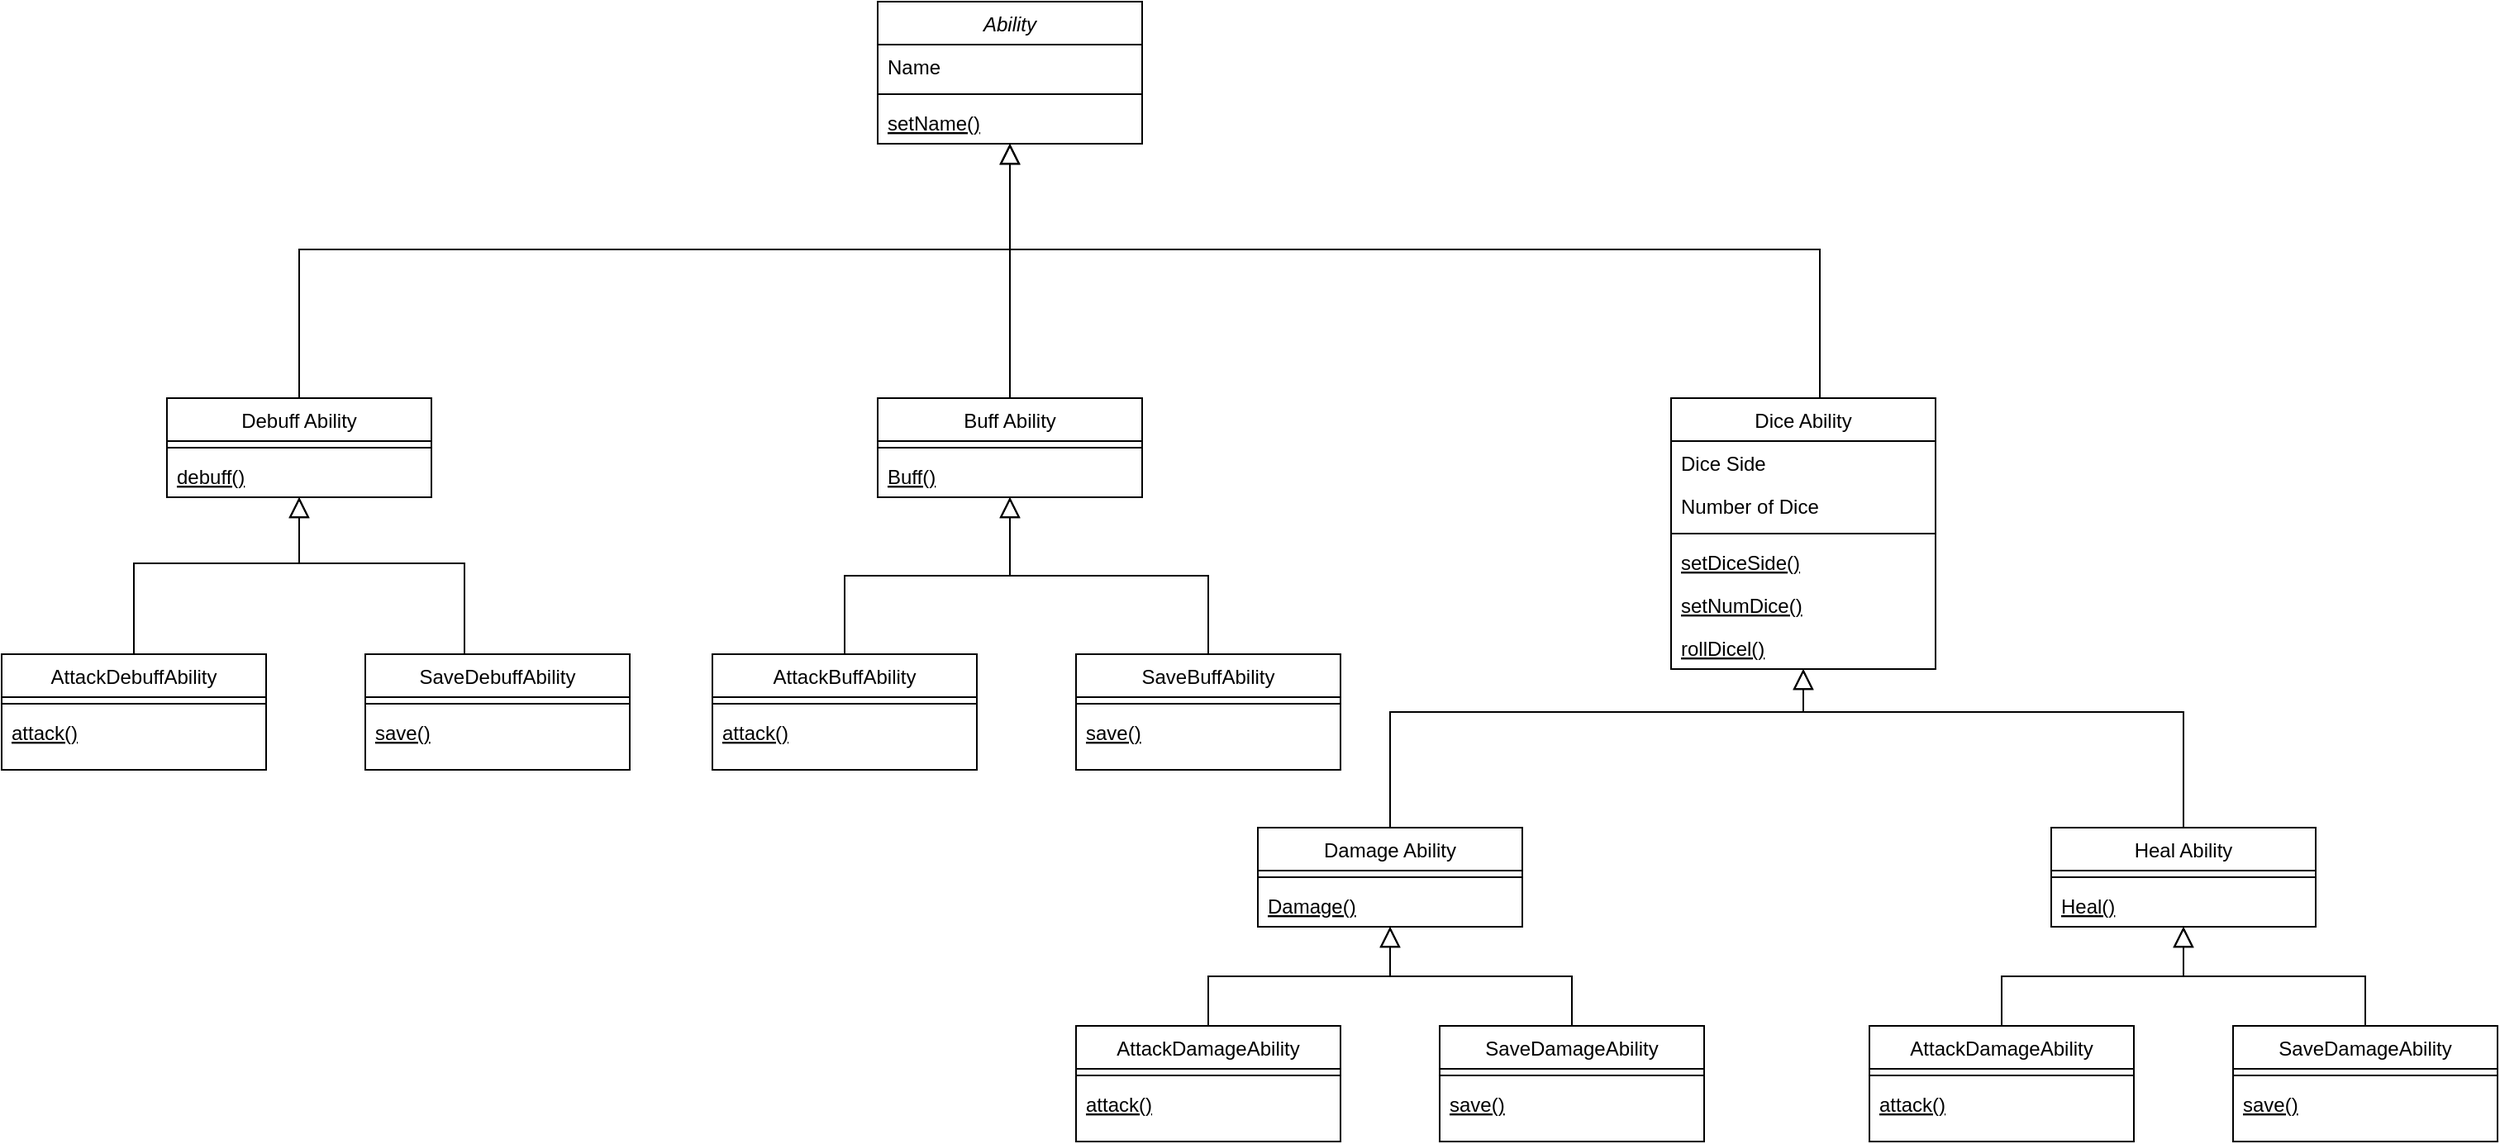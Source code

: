 <mxfile version="15.8.7" type="device" pages="3"><diagram id="C5RBs43oDa-KdzZeNtuy" name="Page-1"><mxGraphModel dx="1202" dy="952" grid="1" gridSize="10" guides="1" tooltips="1" connect="1" arrows="1" fold="1" page="1" pageScale="1" pageWidth="827" pageHeight="1169" math="0" shadow="0"><root><mxCell id="WIyWlLk6GJQsqaUBKTNV-0"/><mxCell id="WIyWlLk6GJQsqaUBKTNV-1" parent="WIyWlLk6GJQsqaUBKTNV-0"/><mxCell id="zkfFHV4jXpPFQw0GAbJ--0" value="Ability" style="swimlane;fontStyle=2;align=center;verticalAlign=top;childLayout=stackLayout;horizontal=1;startSize=26;horizontalStack=0;resizeParent=1;resizeLast=0;collapsible=1;marginBottom=0;rounded=0;shadow=0;strokeWidth=1;" parent="WIyWlLk6GJQsqaUBKTNV-1" vertex="1"><mxGeometry x="620" y="130" width="160" height="86" as="geometry"><mxRectangle x="220" y="120" width="160" height="26" as="alternateBounds"/></mxGeometry></mxCell><mxCell id="zkfFHV4jXpPFQw0GAbJ--1" value="Name" style="text;align=left;verticalAlign=top;spacingLeft=4;spacingRight=4;overflow=hidden;rotatable=0;points=[[0,0.5],[1,0.5]];portConstraint=eastwest;" parent="zkfFHV4jXpPFQw0GAbJ--0" vertex="1"><mxGeometry y="26" width="160" height="26" as="geometry"/></mxCell><mxCell id="zkfFHV4jXpPFQw0GAbJ--4" value="" style="line;html=1;strokeWidth=1;align=left;verticalAlign=middle;spacingTop=-1;spacingLeft=3;spacingRight=3;rotatable=0;labelPosition=right;points=[];portConstraint=eastwest;" parent="zkfFHV4jXpPFQw0GAbJ--0" vertex="1"><mxGeometry y="52" width="160" height="8" as="geometry"/></mxCell><mxCell id="vyNUQ-zwOdvWhaP1DD0I-62" value="setName()" style="text;align=left;verticalAlign=top;spacingLeft=4;spacingRight=4;overflow=hidden;rotatable=0;points=[[0,0.5],[1,0.5]];portConstraint=eastwest;fontStyle=4" vertex="1" parent="zkfFHV4jXpPFQw0GAbJ--0"><mxGeometry y="60" width="160" height="26" as="geometry"/></mxCell><mxCell id="zkfFHV4jXpPFQw0GAbJ--6" value="Buff Ability" style="swimlane;fontStyle=0;align=center;verticalAlign=top;childLayout=stackLayout;horizontal=1;startSize=26;horizontalStack=0;resizeParent=1;resizeLast=0;collapsible=1;marginBottom=0;rounded=0;shadow=0;strokeWidth=1;" parent="WIyWlLk6GJQsqaUBKTNV-1" vertex="1"><mxGeometry x="620" y="370" width="160" height="60" as="geometry"><mxRectangle x="130" y="380" width="160" height="26" as="alternateBounds"/></mxGeometry></mxCell><mxCell id="zkfFHV4jXpPFQw0GAbJ--9" value="" style="line;html=1;strokeWidth=1;align=left;verticalAlign=middle;spacingTop=-1;spacingLeft=3;spacingRight=3;rotatable=0;labelPosition=right;points=[];portConstraint=eastwest;" parent="zkfFHV4jXpPFQw0GAbJ--6" vertex="1"><mxGeometry y="26" width="160" height="8" as="geometry"/></mxCell><mxCell id="zkfFHV4jXpPFQw0GAbJ--10" value="Buff()" style="text;align=left;verticalAlign=top;spacingLeft=4;spacingRight=4;overflow=hidden;rotatable=0;points=[[0,0.5],[1,0.5]];portConstraint=eastwest;fontStyle=4" parent="zkfFHV4jXpPFQw0GAbJ--6" vertex="1"><mxGeometry y="34" width="160" height="26" as="geometry"/></mxCell><mxCell id="zkfFHV4jXpPFQw0GAbJ--12" value="" style="endArrow=block;endSize=10;endFill=0;shadow=0;strokeWidth=1;rounded=0;edgeStyle=elbowEdgeStyle;elbow=vertical;" parent="WIyWlLk6GJQsqaUBKTNV-1" source="zkfFHV4jXpPFQw0GAbJ--6" target="zkfFHV4jXpPFQw0GAbJ--0" edge="1"><mxGeometry width="160" relative="1" as="geometry"><mxPoint x="610" y="213" as="sourcePoint"/><mxPoint x="610" y="213" as="targetPoint"/></mxGeometry></mxCell><mxCell id="vyNUQ-zwOdvWhaP1DD0I-26" style="edgeStyle=orthogonalEdgeStyle;rounded=0;orthogonalLoop=1;jettySize=auto;html=1;endArrow=block;endFill=0;endSize=10;" edge="1" parent="WIyWlLk6GJQsqaUBKTNV-1" source="zkfFHV4jXpPFQw0GAbJ--13" target="vyNUQ-zwOdvWhaP1DD0I-21"><mxGeometry relative="1" as="geometry"><Array as="points"><mxPoint x="930" y="560"/><mxPoint x="1180" y="560"/></Array></mxGeometry></mxCell><mxCell id="zkfFHV4jXpPFQw0GAbJ--13" value="Damage Ability" style="swimlane;fontStyle=0;align=center;verticalAlign=top;childLayout=stackLayout;horizontal=1;startSize=26;horizontalStack=0;resizeParent=1;resizeLast=0;collapsible=1;marginBottom=0;rounded=0;shadow=0;strokeWidth=1;" parent="WIyWlLk6GJQsqaUBKTNV-1" vertex="1"><mxGeometry x="850" y="630" width="160" height="60" as="geometry"><mxRectangle x="340" y="380" width="170" height="26" as="alternateBounds"/></mxGeometry></mxCell><mxCell id="zkfFHV4jXpPFQw0GAbJ--15" value="" style="line;html=1;strokeWidth=1;align=left;verticalAlign=middle;spacingTop=-1;spacingLeft=3;spacingRight=3;rotatable=0;labelPosition=right;points=[];portConstraint=eastwest;" parent="zkfFHV4jXpPFQw0GAbJ--13" vertex="1"><mxGeometry y="26" width="160" height="8" as="geometry"/></mxCell><mxCell id="vyNUQ-zwOdvWhaP1DD0I-9" value="Damage()" style="text;align=left;verticalAlign=top;spacingLeft=4;spacingRight=4;overflow=hidden;rotatable=0;points=[[0,0.5],[1,0.5]];portConstraint=eastwest;fontStyle=4" vertex="1" parent="zkfFHV4jXpPFQw0GAbJ--13"><mxGeometry y="34" width="160" height="26" as="geometry"/></mxCell><mxCell id="vyNUQ-zwOdvWhaP1DD0I-4" style="edgeStyle=orthogonalEdgeStyle;rounded=0;orthogonalLoop=1;jettySize=auto;html=1;endArrow=block;endFill=0;endSize=10;" edge="1" parent="WIyWlLk6GJQsqaUBKTNV-1" source="vyNUQ-zwOdvWhaP1DD0I-1" target="zkfFHV4jXpPFQw0GAbJ--0"><mxGeometry relative="1" as="geometry"><mxPoint x="710" y="190" as="targetPoint"/><Array as="points"><mxPoint x="270" y="280"/><mxPoint x="700" y="280"/></Array></mxGeometry></mxCell><mxCell id="vyNUQ-zwOdvWhaP1DD0I-1" value="Debuff Ability" style="swimlane;fontStyle=0;align=center;verticalAlign=top;childLayout=stackLayout;horizontal=1;startSize=26;horizontalStack=0;resizeParent=1;resizeLast=0;collapsible=1;marginBottom=0;rounded=0;shadow=0;strokeWidth=1;" vertex="1" parent="WIyWlLk6GJQsqaUBKTNV-1"><mxGeometry x="190" y="370" width="160" height="60" as="geometry"><mxRectangle x="130" y="380" width="160" height="26" as="alternateBounds"/></mxGeometry></mxCell><mxCell id="vyNUQ-zwOdvWhaP1DD0I-2" value="" style="line;html=1;strokeWidth=1;align=left;verticalAlign=middle;spacingTop=-1;spacingLeft=3;spacingRight=3;rotatable=0;labelPosition=right;points=[];portConstraint=eastwest;" vertex="1" parent="vyNUQ-zwOdvWhaP1DD0I-1"><mxGeometry y="26" width="160" height="8" as="geometry"/></mxCell><mxCell id="vyNUQ-zwOdvWhaP1DD0I-3" value="debuff()" style="text;align=left;verticalAlign=top;spacingLeft=4;spacingRight=4;overflow=hidden;rotatable=0;points=[[0,0.5],[1,0.5]];portConstraint=eastwest;fontStyle=4" vertex="1" parent="vyNUQ-zwOdvWhaP1DD0I-1"><mxGeometry y="34" width="160" height="26" as="geometry"/></mxCell><mxCell id="vyNUQ-zwOdvWhaP1DD0I-25" style="edgeStyle=orthogonalEdgeStyle;rounded=0;orthogonalLoop=1;jettySize=auto;html=1;endArrow=block;endFill=0;endSize=10;" edge="1" parent="WIyWlLk6GJQsqaUBKTNV-1" source="vyNUQ-zwOdvWhaP1DD0I-5" target="vyNUQ-zwOdvWhaP1DD0I-21"><mxGeometry relative="1" as="geometry"><Array as="points"><mxPoint x="1410" y="560"/><mxPoint x="1180" y="560"/></Array></mxGeometry></mxCell><mxCell id="vyNUQ-zwOdvWhaP1DD0I-5" value="Heal Ability" style="swimlane;fontStyle=0;align=center;verticalAlign=top;childLayout=stackLayout;horizontal=1;startSize=26;horizontalStack=0;resizeParent=1;resizeLast=0;collapsible=1;marginBottom=0;rounded=0;shadow=0;strokeWidth=1;" vertex="1" parent="WIyWlLk6GJQsqaUBKTNV-1"><mxGeometry x="1330" y="630" width="160" height="60" as="geometry"><mxRectangle x="340" y="380" width="170" height="26" as="alternateBounds"/></mxGeometry></mxCell><mxCell id="vyNUQ-zwOdvWhaP1DD0I-7" value="" style="line;html=1;strokeWidth=1;align=left;verticalAlign=middle;spacingTop=-1;spacingLeft=3;spacingRight=3;rotatable=0;labelPosition=right;points=[];portConstraint=eastwest;" vertex="1" parent="vyNUQ-zwOdvWhaP1DD0I-5"><mxGeometry y="26" width="160" height="8" as="geometry"/></mxCell><mxCell id="vyNUQ-zwOdvWhaP1DD0I-10" value="Heal()" style="text;align=left;verticalAlign=top;spacingLeft=4;spacingRight=4;overflow=hidden;rotatable=0;points=[[0,0.5],[1,0.5]];portConstraint=eastwest;fontStyle=4" vertex="1" parent="vyNUQ-zwOdvWhaP1DD0I-5"><mxGeometry y="34" width="160" height="26" as="geometry"/></mxCell><mxCell id="vyNUQ-zwOdvWhaP1DD0I-20" style="edgeStyle=orthogonalEdgeStyle;rounded=0;orthogonalLoop=1;jettySize=auto;html=1;endArrow=block;endFill=0;endSize=10;" edge="1" parent="WIyWlLk6GJQsqaUBKTNV-1" source="vyNUQ-zwOdvWhaP1DD0I-13" target="vyNUQ-zwOdvWhaP1DD0I-1"><mxGeometry relative="1" as="geometry"><Array as="points"><mxPoint x="170" y="470"/><mxPoint x="270" y="470"/></Array></mxGeometry></mxCell><mxCell id="vyNUQ-zwOdvWhaP1DD0I-13" value="AttackDebuffAbility" style="swimlane;fontStyle=0;align=center;verticalAlign=top;childLayout=stackLayout;horizontal=1;startSize=26;horizontalStack=0;resizeParent=1;resizeLast=0;collapsible=1;marginBottom=0;rounded=0;shadow=0;strokeWidth=1;" vertex="1" parent="WIyWlLk6GJQsqaUBKTNV-1"><mxGeometry x="90" y="525" width="160" height="70" as="geometry"><mxRectangle x="130" y="380" width="160" height="26" as="alternateBounds"/></mxGeometry></mxCell><mxCell id="vyNUQ-zwOdvWhaP1DD0I-14" value="" style="line;html=1;strokeWidth=1;align=left;verticalAlign=middle;spacingTop=-1;spacingLeft=3;spacingRight=3;rotatable=0;labelPosition=right;points=[];portConstraint=eastwest;" vertex="1" parent="vyNUQ-zwOdvWhaP1DD0I-13"><mxGeometry y="26" width="160" height="8" as="geometry"/></mxCell><mxCell id="vyNUQ-zwOdvWhaP1DD0I-15" value="attack()" style="text;align=left;verticalAlign=top;spacingLeft=4;spacingRight=4;overflow=hidden;rotatable=0;points=[[0,0.5],[1,0.5]];portConstraint=eastwest;fontStyle=4" vertex="1" parent="vyNUQ-zwOdvWhaP1DD0I-13"><mxGeometry y="34" width="160" height="26" as="geometry"/></mxCell><mxCell id="vyNUQ-zwOdvWhaP1DD0I-19" style="edgeStyle=orthogonalEdgeStyle;rounded=0;orthogonalLoop=1;jettySize=auto;html=1;endArrow=block;endFill=0;endSize=10;" edge="1" parent="WIyWlLk6GJQsqaUBKTNV-1" target="vyNUQ-zwOdvWhaP1DD0I-1"><mxGeometry relative="1" as="geometry"><mxPoint x="370" y="525" as="sourcePoint"/><Array as="points"><mxPoint x="370" y="470"/><mxPoint x="270" y="470"/></Array></mxGeometry></mxCell><mxCell id="vyNUQ-zwOdvWhaP1DD0I-16" value="SaveDebuffAbility" style="swimlane;fontStyle=0;align=center;verticalAlign=top;childLayout=stackLayout;horizontal=1;startSize=26;horizontalStack=0;resizeParent=1;resizeLast=0;collapsible=1;marginBottom=0;rounded=0;shadow=0;strokeWidth=1;" vertex="1" parent="WIyWlLk6GJQsqaUBKTNV-1"><mxGeometry x="310" y="525" width="160" height="70" as="geometry"><mxRectangle x="130" y="380" width="160" height="26" as="alternateBounds"/></mxGeometry></mxCell><mxCell id="vyNUQ-zwOdvWhaP1DD0I-17" value="" style="line;html=1;strokeWidth=1;align=left;verticalAlign=middle;spacingTop=-1;spacingLeft=3;spacingRight=3;rotatable=0;labelPosition=right;points=[];portConstraint=eastwest;" vertex="1" parent="vyNUQ-zwOdvWhaP1DD0I-16"><mxGeometry y="26" width="160" height="8" as="geometry"/></mxCell><mxCell id="vyNUQ-zwOdvWhaP1DD0I-18" value="save()" style="text;align=left;verticalAlign=top;spacingLeft=4;spacingRight=4;overflow=hidden;rotatable=0;points=[[0,0.5],[1,0.5]];portConstraint=eastwest;fontStyle=4" vertex="1" parent="vyNUQ-zwOdvWhaP1DD0I-16"><mxGeometry y="34" width="160" height="26" as="geometry"/></mxCell><mxCell id="vyNUQ-zwOdvWhaP1DD0I-24" style="edgeStyle=orthogonalEdgeStyle;rounded=0;orthogonalLoop=1;jettySize=auto;html=1;endArrow=block;endFill=0;endSize=10;" edge="1" parent="WIyWlLk6GJQsqaUBKTNV-1" source="vyNUQ-zwOdvWhaP1DD0I-21" target="zkfFHV4jXpPFQw0GAbJ--0"><mxGeometry relative="1" as="geometry"><Array as="points"><mxPoint x="1190" y="280"/><mxPoint x="700" y="280"/></Array></mxGeometry></mxCell><mxCell id="vyNUQ-zwOdvWhaP1DD0I-21" value="Dice Ability" style="swimlane;fontStyle=0;align=center;verticalAlign=top;childLayout=stackLayout;horizontal=1;startSize=26;horizontalStack=0;resizeParent=1;resizeLast=0;collapsible=1;marginBottom=0;rounded=0;shadow=0;strokeWidth=1;" vertex="1" parent="WIyWlLk6GJQsqaUBKTNV-1"><mxGeometry x="1100" y="370" width="160" height="164" as="geometry"><mxRectangle x="340" y="380" width="170" height="26" as="alternateBounds"/></mxGeometry></mxCell><mxCell id="vyNUQ-zwOdvWhaP1DD0I-28" value="Dice Side" style="text;align=left;verticalAlign=top;spacingLeft=4;spacingRight=4;overflow=hidden;rotatable=0;points=[[0,0.5],[1,0.5]];portConstraint=eastwest;" vertex="1" parent="vyNUQ-zwOdvWhaP1DD0I-21"><mxGeometry y="26" width="160" height="26" as="geometry"/></mxCell><mxCell id="vyNUQ-zwOdvWhaP1DD0I-29" value="Number of Dice" style="text;align=left;verticalAlign=top;spacingLeft=4;spacingRight=4;overflow=hidden;rotatable=0;points=[[0,0.5],[1,0.5]];portConstraint=eastwest;" vertex="1" parent="vyNUQ-zwOdvWhaP1DD0I-21"><mxGeometry y="52" width="160" height="26" as="geometry"/></mxCell><mxCell id="vyNUQ-zwOdvWhaP1DD0I-22" value="" style="line;html=1;strokeWidth=1;align=left;verticalAlign=middle;spacingTop=-1;spacingLeft=3;spacingRight=3;rotatable=0;labelPosition=right;points=[];portConstraint=eastwest;" vertex="1" parent="vyNUQ-zwOdvWhaP1DD0I-21"><mxGeometry y="78" width="160" height="8" as="geometry"/></mxCell><mxCell id="vyNUQ-zwOdvWhaP1DD0I-60" value="setDiceSide()" style="text;align=left;verticalAlign=top;spacingLeft=4;spacingRight=4;overflow=hidden;rotatable=0;points=[[0,0.5],[1,0.5]];portConstraint=eastwest;fontStyle=4" vertex="1" parent="vyNUQ-zwOdvWhaP1DD0I-21"><mxGeometry y="86" width="160" height="26" as="geometry"/></mxCell><mxCell id="vyNUQ-zwOdvWhaP1DD0I-61" value="setNumDice()" style="text;align=left;verticalAlign=top;spacingLeft=4;spacingRight=4;overflow=hidden;rotatable=0;points=[[0,0.5],[1,0.5]];portConstraint=eastwest;fontStyle=4" vertex="1" parent="vyNUQ-zwOdvWhaP1DD0I-21"><mxGeometry y="112" width="160" height="26" as="geometry"/></mxCell><mxCell id="vyNUQ-zwOdvWhaP1DD0I-23" value="rollDicel()" style="text;align=left;verticalAlign=top;spacingLeft=4;spacingRight=4;overflow=hidden;rotatable=0;points=[[0,0.5],[1,0.5]];portConstraint=eastwest;fontStyle=4" vertex="1" parent="vyNUQ-zwOdvWhaP1DD0I-21"><mxGeometry y="138" width="160" height="26" as="geometry"/></mxCell><mxCell id="vyNUQ-zwOdvWhaP1DD0I-36" style="edgeStyle=orthogonalEdgeStyle;rounded=0;orthogonalLoop=1;jettySize=auto;html=1;endArrow=block;endFill=0;endSize=10;" edge="1" parent="WIyWlLk6GJQsqaUBKTNV-1" source="vyNUQ-zwOdvWhaP1DD0I-30" target="zkfFHV4jXpPFQw0GAbJ--6"><mxGeometry relative="1" as="geometry"/></mxCell><mxCell id="vyNUQ-zwOdvWhaP1DD0I-30" value="AttackBuffAbility" style="swimlane;fontStyle=0;align=center;verticalAlign=top;childLayout=stackLayout;horizontal=1;startSize=26;horizontalStack=0;resizeParent=1;resizeLast=0;collapsible=1;marginBottom=0;rounded=0;shadow=0;strokeWidth=1;" vertex="1" parent="WIyWlLk6GJQsqaUBKTNV-1"><mxGeometry x="520" y="525" width="160" height="70" as="geometry"><mxRectangle x="130" y="380" width="160" height="26" as="alternateBounds"/></mxGeometry></mxCell><mxCell id="vyNUQ-zwOdvWhaP1DD0I-31" value="" style="line;html=1;strokeWidth=1;align=left;verticalAlign=middle;spacingTop=-1;spacingLeft=3;spacingRight=3;rotatable=0;labelPosition=right;points=[];portConstraint=eastwest;" vertex="1" parent="vyNUQ-zwOdvWhaP1DD0I-30"><mxGeometry y="26" width="160" height="8" as="geometry"/></mxCell><mxCell id="vyNUQ-zwOdvWhaP1DD0I-32" value="attack()" style="text;align=left;verticalAlign=top;spacingLeft=4;spacingRight=4;overflow=hidden;rotatable=0;points=[[0,0.5],[1,0.5]];portConstraint=eastwest;fontStyle=4" vertex="1" parent="vyNUQ-zwOdvWhaP1DD0I-30"><mxGeometry y="34" width="160" height="26" as="geometry"/></mxCell><mxCell id="vyNUQ-zwOdvWhaP1DD0I-37" style="edgeStyle=orthogonalEdgeStyle;rounded=0;orthogonalLoop=1;jettySize=auto;html=1;endArrow=block;endFill=0;endSize=10;" edge="1" parent="WIyWlLk6GJQsqaUBKTNV-1" source="vyNUQ-zwOdvWhaP1DD0I-33" target="zkfFHV4jXpPFQw0GAbJ--6"><mxGeometry relative="1" as="geometry"/></mxCell><mxCell id="vyNUQ-zwOdvWhaP1DD0I-33" value="SaveBuffAbility" style="swimlane;fontStyle=0;align=center;verticalAlign=top;childLayout=stackLayout;horizontal=1;startSize=26;horizontalStack=0;resizeParent=1;resizeLast=0;collapsible=1;marginBottom=0;rounded=0;shadow=0;strokeWidth=1;" vertex="1" parent="WIyWlLk6GJQsqaUBKTNV-1"><mxGeometry x="740" y="525" width="160" height="70" as="geometry"><mxRectangle x="130" y="380" width="160" height="26" as="alternateBounds"/></mxGeometry></mxCell><mxCell id="vyNUQ-zwOdvWhaP1DD0I-34" value="" style="line;html=1;strokeWidth=1;align=left;verticalAlign=middle;spacingTop=-1;spacingLeft=3;spacingRight=3;rotatable=0;labelPosition=right;points=[];portConstraint=eastwest;" vertex="1" parent="vyNUQ-zwOdvWhaP1DD0I-33"><mxGeometry y="26" width="160" height="8" as="geometry"/></mxCell><mxCell id="vyNUQ-zwOdvWhaP1DD0I-35" value="save()" style="text;align=left;verticalAlign=top;spacingLeft=4;spacingRight=4;overflow=hidden;rotatable=0;points=[[0,0.5],[1,0.5]];portConstraint=eastwest;fontStyle=4" vertex="1" parent="vyNUQ-zwOdvWhaP1DD0I-33"><mxGeometry y="34" width="160" height="26" as="geometry"/></mxCell><mxCell id="vyNUQ-zwOdvWhaP1DD0I-44" style="edgeStyle=orthogonalEdgeStyle;rounded=0;orthogonalLoop=1;jettySize=auto;html=1;endArrow=block;endFill=0;endSize=10;" edge="1" parent="WIyWlLk6GJQsqaUBKTNV-1" source="vyNUQ-zwOdvWhaP1DD0I-38" target="zkfFHV4jXpPFQw0GAbJ--13"><mxGeometry relative="1" as="geometry"/></mxCell><mxCell id="vyNUQ-zwOdvWhaP1DD0I-38" value="AttackDamageAbility" style="swimlane;fontStyle=0;align=center;verticalAlign=top;childLayout=stackLayout;horizontal=1;startSize=26;horizontalStack=0;resizeParent=1;resizeLast=0;collapsible=1;marginBottom=0;rounded=0;shadow=0;strokeWidth=1;" vertex="1" parent="WIyWlLk6GJQsqaUBKTNV-1"><mxGeometry x="740" y="750" width="160" height="70" as="geometry"><mxRectangle x="130" y="380" width="160" height="26" as="alternateBounds"/></mxGeometry></mxCell><mxCell id="vyNUQ-zwOdvWhaP1DD0I-39" value="" style="line;html=1;strokeWidth=1;align=left;verticalAlign=middle;spacingTop=-1;spacingLeft=3;spacingRight=3;rotatable=0;labelPosition=right;points=[];portConstraint=eastwest;" vertex="1" parent="vyNUQ-zwOdvWhaP1DD0I-38"><mxGeometry y="26" width="160" height="8" as="geometry"/></mxCell><mxCell id="vyNUQ-zwOdvWhaP1DD0I-40" value="attack()" style="text;align=left;verticalAlign=top;spacingLeft=4;spacingRight=4;overflow=hidden;rotatable=0;points=[[0,0.5],[1,0.5]];portConstraint=eastwest;fontStyle=4" vertex="1" parent="vyNUQ-zwOdvWhaP1DD0I-38"><mxGeometry y="34" width="160" height="26" as="geometry"/></mxCell><mxCell id="vyNUQ-zwOdvWhaP1DD0I-45" style="edgeStyle=orthogonalEdgeStyle;rounded=0;orthogonalLoop=1;jettySize=auto;html=1;endArrow=block;endFill=0;endSize=10;" edge="1" parent="WIyWlLk6GJQsqaUBKTNV-1" source="vyNUQ-zwOdvWhaP1DD0I-41" target="zkfFHV4jXpPFQw0GAbJ--13"><mxGeometry relative="1" as="geometry"/></mxCell><mxCell id="vyNUQ-zwOdvWhaP1DD0I-41" value="SaveDamageAbility" style="swimlane;fontStyle=0;align=center;verticalAlign=top;childLayout=stackLayout;horizontal=1;startSize=26;horizontalStack=0;resizeParent=1;resizeLast=0;collapsible=1;marginBottom=0;rounded=0;shadow=0;strokeWidth=1;" vertex="1" parent="WIyWlLk6GJQsqaUBKTNV-1"><mxGeometry x="960" y="750" width="160" height="70" as="geometry"><mxRectangle x="130" y="380" width="160" height="26" as="alternateBounds"/></mxGeometry></mxCell><mxCell id="vyNUQ-zwOdvWhaP1DD0I-42" value="" style="line;html=1;strokeWidth=1;align=left;verticalAlign=middle;spacingTop=-1;spacingLeft=3;spacingRight=3;rotatable=0;labelPosition=right;points=[];portConstraint=eastwest;" vertex="1" parent="vyNUQ-zwOdvWhaP1DD0I-41"><mxGeometry y="26" width="160" height="8" as="geometry"/></mxCell><mxCell id="vyNUQ-zwOdvWhaP1DD0I-43" value="save()" style="text;align=left;verticalAlign=top;spacingLeft=4;spacingRight=4;overflow=hidden;rotatable=0;points=[[0,0.5],[1,0.5]];portConstraint=eastwest;fontStyle=4" vertex="1" parent="vyNUQ-zwOdvWhaP1DD0I-41"><mxGeometry y="34" width="160" height="26" as="geometry"/></mxCell><mxCell id="vyNUQ-zwOdvWhaP1DD0I-58" style="edgeStyle=orthogonalEdgeStyle;rounded=0;orthogonalLoop=1;jettySize=auto;html=1;endArrow=block;endFill=0;endSize=10;" edge="1" parent="WIyWlLk6GJQsqaUBKTNV-1" source="vyNUQ-zwOdvWhaP1DD0I-52" target="vyNUQ-zwOdvWhaP1DD0I-5"><mxGeometry relative="1" as="geometry"/></mxCell><mxCell id="vyNUQ-zwOdvWhaP1DD0I-52" value="AttackDamageAbility" style="swimlane;fontStyle=0;align=center;verticalAlign=top;childLayout=stackLayout;horizontal=1;startSize=26;horizontalStack=0;resizeParent=1;resizeLast=0;collapsible=1;marginBottom=0;rounded=0;shadow=0;strokeWidth=1;" vertex="1" parent="WIyWlLk6GJQsqaUBKTNV-1"><mxGeometry x="1220" y="750" width="160" height="70" as="geometry"><mxRectangle x="130" y="380" width="160" height="26" as="alternateBounds"/></mxGeometry></mxCell><mxCell id="vyNUQ-zwOdvWhaP1DD0I-53" value="" style="line;html=1;strokeWidth=1;align=left;verticalAlign=middle;spacingTop=-1;spacingLeft=3;spacingRight=3;rotatable=0;labelPosition=right;points=[];portConstraint=eastwest;" vertex="1" parent="vyNUQ-zwOdvWhaP1DD0I-52"><mxGeometry y="26" width="160" height="8" as="geometry"/></mxCell><mxCell id="vyNUQ-zwOdvWhaP1DD0I-54" value="attack()" style="text;align=left;verticalAlign=top;spacingLeft=4;spacingRight=4;overflow=hidden;rotatable=0;points=[[0,0.5],[1,0.5]];portConstraint=eastwest;fontStyle=4" vertex="1" parent="vyNUQ-zwOdvWhaP1DD0I-52"><mxGeometry y="34" width="160" height="26" as="geometry"/></mxCell><mxCell id="vyNUQ-zwOdvWhaP1DD0I-59" style="edgeStyle=orthogonalEdgeStyle;rounded=0;orthogonalLoop=1;jettySize=auto;html=1;endArrow=block;endFill=0;endSize=10;" edge="1" parent="WIyWlLk6GJQsqaUBKTNV-1" source="vyNUQ-zwOdvWhaP1DD0I-55" target="vyNUQ-zwOdvWhaP1DD0I-5"><mxGeometry relative="1" as="geometry"/></mxCell><mxCell id="vyNUQ-zwOdvWhaP1DD0I-55" value="SaveDamageAbility" style="swimlane;fontStyle=0;align=center;verticalAlign=top;childLayout=stackLayout;horizontal=1;startSize=26;horizontalStack=0;resizeParent=1;resizeLast=0;collapsible=1;marginBottom=0;rounded=0;shadow=0;strokeWidth=1;" vertex="1" parent="WIyWlLk6GJQsqaUBKTNV-1"><mxGeometry x="1440" y="750" width="160" height="70" as="geometry"><mxRectangle x="130" y="380" width="160" height="26" as="alternateBounds"/></mxGeometry></mxCell><mxCell id="vyNUQ-zwOdvWhaP1DD0I-56" value="" style="line;html=1;strokeWidth=1;align=left;verticalAlign=middle;spacingTop=-1;spacingLeft=3;spacingRight=3;rotatable=0;labelPosition=right;points=[];portConstraint=eastwest;" vertex="1" parent="vyNUQ-zwOdvWhaP1DD0I-55"><mxGeometry y="26" width="160" height="8" as="geometry"/></mxCell><mxCell id="vyNUQ-zwOdvWhaP1DD0I-57" value="save()" style="text;align=left;verticalAlign=top;spacingLeft=4;spacingRight=4;overflow=hidden;rotatable=0;points=[[0,0.5],[1,0.5]];portConstraint=eastwest;fontStyle=4" vertex="1" parent="vyNUQ-zwOdvWhaP1DD0I-55"><mxGeometry y="34" width="160" height="26" as="geometry"/></mxCell></root></mxGraphModel></diagram><diagram id="vE7ueSNxwyfP3TG3V5V2" name="Page-2"><mxGraphModel dx="2374" dy="1236" grid="1" gridSize="10" guides="1" tooltips="1" connect="1" arrows="1" fold="1" page="1" pageScale="1" pageWidth="850" pageHeight="1100" math="0" shadow="0"><root><mxCell id="lrIAHg_rC8YvGzzaFRco-0"/><mxCell id="lrIAHg_rC8YvGzzaFRco-1" parent="lrIAHg_rC8YvGzzaFRco-0"/><mxCell id="lrIAHg_rC8YvGzzaFRco-2" value="Ability" style="swimlane;fontStyle=2;align=center;verticalAlign=top;childLayout=stackLayout;horizontal=1;startSize=26;horizontalStack=0;resizeParent=1;resizeLast=0;collapsible=1;marginBottom=0;rounded=0;shadow=0;strokeWidth=1;" vertex="1" parent="lrIAHg_rC8YvGzzaFRco-1"><mxGeometry x="620" y="130" width="160" height="86" as="geometry"><mxRectangle x="220" y="120" width="160" height="26" as="alternateBounds"/></mxGeometry></mxCell><mxCell id="lrIAHg_rC8YvGzzaFRco-3" value="Name" style="text;align=left;verticalAlign=top;spacingLeft=4;spacingRight=4;overflow=hidden;rotatable=0;points=[[0,0.5],[1,0.5]];portConstraint=eastwest;" vertex="1" parent="lrIAHg_rC8YvGzzaFRco-2"><mxGeometry y="26" width="160" height="26" as="geometry"/></mxCell><mxCell id="lrIAHg_rC8YvGzzaFRco-4" value="" style="line;html=1;strokeWidth=1;align=left;verticalAlign=middle;spacingTop=-1;spacingLeft=3;spacingRight=3;rotatable=0;labelPosition=right;points=[];portConstraint=eastwest;" vertex="1" parent="lrIAHg_rC8YvGzzaFRco-2"><mxGeometry y="52" width="160" height="8" as="geometry"/></mxCell><mxCell id="lrIAHg_rC8YvGzzaFRco-5" value="setName()" style="text;align=left;verticalAlign=top;spacingLeft=4;spacingRight=4;overflow=hidden;rotatable=0;points=[[0,0.5],[1,0.5]];portConstraint=eastwest;fontStyle=4" vertex="1" parent="lrIAHg_rC8YvGzzaFRco-2"><mxGeometry y="60" width="160" height="26" as="geometry"/></mxCell><mxCell id="lrIAHg_rC8YvGzzaFRco-6" value="Buff Ability" style="swimlane;fontStyle=0;align=center;verticalAlign=top;childLayout=stackLayout;horizontal=1;startSize=26;horizontalStack=0;resizeParent=1;resizeLast=0;collapsible=1;marginBottom=0;rounded=0;shadow=0;strokeWidth=1;" vertex="1" parent="lrIAHg_rC8YvGzzaFRco-1"><mxGeometry x="410" y="360" width="160" height="60" as="geometry"><mxRectangle x="130" y="380" width="160" height="26" as="alternateBounds"/></mxGeometry></mxCell><mxCell id="lrIAHg_rC8YvGzzaFRco-7" value="" style="line;html=1;strokeWidth=1;align=left;verticalAlign=middle;spacingTop=-1;spacingLeft=3;spacingRight=3;rotatable=0;labelPosition=right;points=[];portConstraint=eastwest;" vertex="1" parent="lrIAHg_rC8YvGzzaFRco-6"><mxGeometry y="26" width="160" height="8" as="geometry"/></mxCell><mxCell id="lrIAHg_rC8YvGzzaFRco-8" value="Buff()" style="text;align=left;verticalAlign=top;spacingLeft=4;spacingRight=4;overflow=hidden;rotatable=0;points=[[0,0.5],[1,0.5]];portConstraint=eastwest;fontStyle=4" vertex="1" parent="lrIAHg_rC8YvGzzaFRco-6"><mxGeometry y="34" width="160" height="26" as="geometry"/></mxCell><mxCell id="lrIAHg_rC8YvGzzaFRco-9" value="" style="endArrow=block;endSize=10;endFill=0;shadow=0;strokeWidth=1;rounded=0;edgeStyle=elbowEdgeStyle;elbow=vertical;" edge="1" parent="lrIAHg_rC8YvGzzaFRco-1" source="lrIAHg_rC8YvGzzaFRco-6" target="lrIAHg_rC8YvGzzaFRco-2"><mxGeometry width="160" relative="1" as="geometry"><mxPoint x="610" y="213" as="sourcePoint"/><mxPoint x="610" y="213" as="targetPoint"/><Array as="points"><mxPoint x="580" y="280"/><mxPoint x="490" y="320"/><mxPoint x="540" y="280"/></Array></mxGeometry></mxCell><mxCell id="lrIAHg_rC8YvGzzaFRco-10" style="edgeStyle=orthogonalEdgeStyle;rounded=0;orthogonalLoop=1;jettySize=auto;html=1;endArrow=block;endFill=0;endSize=10;" edge="1" parent="lrIAHg_rC8YvGzzaFRco-1" source="lrIAHg_rC8YvGzzaFRco-11" target="lrIAHg_rC8YvGzzaFRco-31"><mxGeometry relative="1" as="geometry"><Array as="points"><mxPoint x="1040" y="560"/><mxPoint x="1180" y="560"/></Array></mxGeometry></mxCell><mxCell id="lrIAHg_rC8YvGzzaFRco-11" value="Damage Ability" style="swimlane;fontStyle=0;align=center;verticalAlign=top;childLayout=stackLayout;horizontal=1;startSize=26;horizontalStack=0;resizeParent=1;resizeLast=0;collapsible=1;marginBottom=0;rounded=0;shadow=0;strokeWidth=1;" vertex="1" parent="lrIAHg_rC8YvGzzaFRco-1"><mxGeometry x="970" y="600" width="160" height="60" as="geometry"><mxRectangle x="340" y="380" width="170" height="26" as="alternateBounds"/></mxGeometry></mxCell><mxCell id="lrIAHg_rC8YvGzzaFRco-12" value="" style="line;html=1;strokeWidth=1;align=left;verticalAlign=middle;spacingTop=-1;spacingLeft=3;spacingRight=3;rotatable=0;labelPosition=right;points=[];portConstraint=eastwest;" vertex="1" parent="lrIAHg_rC8YvGzzaFRco-11"><mxGeometry y="26" width="160" height="8" as="geometry"/></mxCell><mxCell id="lrIAHg_rC8YvGzzaFRco-13" value="Damage()" style="text;align=left;verticalAlign=top;spacingLeft=4;spacingRight=4;overflow=hidden;rotatable=0;points=[[0,0.5],[1,0.5]];portConstraint=eastwest;fontStyle=4" vertex="1" parent="lrIAHg_rC8YvGzzaFRco-11"><mxGeometry y="34" width="160" height="26" as="geometry"/></mxCell><mxCell id="lrIAHg_rC8YvGzzaFRco-14" style="edgeStyle=orthogonalEdgeStyle;rounded=0;orthogonalLoop=1;jettySize=auto;html=1;endArrow=block;endFill=0;endSize=10;" edge="1" parent="lrIAHg_rC8YvGzzaFRco-1" source="lrIAHg_rC8YvGzzaFRco-15" target="lrIAHg_rC8YvGzzaFRco-2"><mxGeometry relative="1" as="geometry"><mxPoint x="710" y="190" as="targetPoint"/><Array as="points"><mxPoint x="270" y="280"/><mxPoint x="700" y="280"/></Array></mxGeometry></mxCell><mxCell id="lrIAHg_rC8YvGzzaFRco-15" value="Debuff Ability" style="swimlane;fontStyle=0;align=center;verticalAlign=top;childLayout=stackLayout;horizontal=1;startSize=26;horizontalStack=0;resizeParent=1;resizeLast=0;collapsible=1;marginBottom=0;rounded=0;shadow=0;strokeWidth=1;" vertex="1" parent="lrIAHg_rC8YvGzzaFRco-1"><mxGeometry x="190" y="360" width="160" height="60" as="geometry"><mxRectangle x="130" y="380" width="160" height="26" as="alternateBounds"/></mxGeometry></mxCell><mxCell id="lrIAHg_rC8YvGzzaFRco-16" value="" style="line;html=1;strokeWidth=1;align=left;verticalAlign=middle;spacingTop=-1;spacingLeft=3;spacingRight=3;rotatable=0;labelPosition=right;points=[];portConstraint=eastwest;" vertex="1" parent="lrIAHg_rC8YvGzzaFRco-15"><mxGeometry y="26" width="160" height="8" as="geometry"/></mxCell><mxCell id="lrIAHg_rC8YvGzzaFRco-17" value="debuff()" style="text;align=left;verticalAlign=top;spacingLeft=4;spacingRight=4;overflow=hidden;rotatable=0;points=[[0,0.5],[1,0.5]];portConstraint=eastwest;fontStyle=4" vertex="1" parent="lrIAHg_rC8YvGzzaFRco-15"><mxGeometry y="34" width="160" height="26" as="geometry"/></mxCell><mxCell id="lrIAHg_rC8YvGzzaFRco-18" style="edgeStyle=orthogonalEdgeStyle;rounded=0;orthogonalLoop=1;jettySize=auto;html=1;endArrow=block;endFill=0;endSize=10;" edge="1" parent="lrIAHg_rC8YvGzzaFRco-1" source="lrIAHg_rC8YvGzzaFRco-19" target="lrIAHg_rC8YvGzzaFRco-31"><mxGeometry relative="1" as="geometry"><Array as="points"><mxPoint x="1320" y="560"/><mxPoint x="1180" y="560"/></Array></mxGeometry></mxCell><mxCell id="lrIAHg_rC8YvGzzaFRco-19" value="Heal Ability" style="swimlane;fontStyle=0;align=center;verticalAlign=top;childLayout=stackLayout;horizontal=1;startSize=26;horizontalStack=0;resizeParent=1;resizeLast=0;collapsible=1;marginBottom=0;rounded=0;shadow=0;strokeWidth=1;" vertex="1" parent="lrIAHg_rC8YvGzzaFRco-1"><mxGeometry x="1240" y="600" width="160" height="60" as="geometry"><mxRectangle x="340" y="380" width="170" height="26" as="alternateBounds"/></mxGeometry></mxCell><mxCell id="lrIAHg_rC8YvGzzaFRco-20" value="" style="line;html=1;strokeWidth=1;align=left;verticalAlign=middle;spacingTop=-1;spacingLeft=3;spacingRight=3;rotatable=0;labelPosition=right;points=[];portConstraint=eastwest;" vertex="1" parent="lrIAHg_rC8YvGzzaFRco-19"><mxGeometry y="26" width="160" height="8" as="geometry"/></mxCell><mxCell id="lrIAHg_rC8YvGzzaFRco-21" value="Heal()" style="text;align=left;verticalAlign=top;spacingLeft=4;spacingRight=4;overflow=hidden;rotatable=0;points=[[0,0.5],[1,0.5]];portConstraint=eastwest;fontStyle=4" vertex="1" parent="lrIAHg_rC8YvGzzaFRco-19"><mxGeometry y="34" width="160" height="26" as="geometry"/></mxCell><mxCell id="lrIAHg_rC8YvGzzaFRco-30" style="edgeStyle=orthogonalEdgeStyle;rounded=0;orthogonalLoop=1;jettySize=auto;html=1;endArrow=block;endFill=0;endSize=10;" edge="1" parent="lrIAHg_rC8YvGzzaFRco-1" source="lrIAHg_rC8YvGzzaFRco-31" target="lrIAHg_rC8YvGzzaFRco-2"><mxGeometry relative="1" as="geometry"><Array as="points"><mxPoint x="1190" y="280"/><mxPoint x="700" y="280"/></Array></mxGeometry></mxCell><mxCell id="lrIAHg_rC8YvGzzaFRco-31" value="Dice Ability" style="swimlane;fontStyle=0;align=center;verticalAlign=top;childLayout=stackLayout;horizontal=1;startSize=26;horizontalStack=0;resizeParent=1;resizeLast=0;collapsible=1;marginBottom=0;rounded=0;shadow=0;strokeWidth=1;" vertex="1" parent="lrIAHg_rC8YvGzzaFRco-1"><mxGeometry x="1100" y="318" width="160" height="164" as="geometry"><mxRectangle x="340" y="380" width="170" height="26" as="alternateBounds"/></mxGeometry></mxCell><mxCell id="lrIAHg_rC8YvGzzaFRco-32" value="Dice Side" style="text;align=left;verticalAlign=top;spacingLeft=4;spacingRight=4;overflow=hidden;rotatable=0;points=[[0,0.5],[1,0.5]];portConstraint=eastwest;" vertex="1" parent="lrIAHg_rC8YvGzzaFRco-31"><mxGeometry y="26" width="160" height="26" as="geometry"/></mxCell><mxCell id="lrIAHg_rC8YvGzzaFRco-33" value="Number of Dice" style="text;align=left;verticalAlign=top;spacingLeft=4;spacingRight=4;overflow=hidden;rotatable=0;points=[[0,0.5],[1,0.5]];portConstraint=eastwest;" vertex="1" parent="lrIAHg_rC8YvGzzaFRco-31"><mxGeometry y="52" width="160" height="26" as="geometry"/></mxCell><mxCell id="lrIAHg_rC8YvGzzaFRco-34" value="" style="line;html=1;strokeWidth=1;align=left;verticalAlign=middle;spacingTop=-1;spacingLeft=3;spacingRight=3;rotatable=0;labelPosition=right;points=[];portConstraint=eastwest;" vertex="1" parent="lrIAHg_rC8YvGzzaFRco-31"><mxGeometry y="78" width="160" height="8" as="geometry"/></mxCell><mxCell id="lrIAHg_rC8YvGzzaFRco-35" value="setDiceSide()" style="text;align=left;verticalAlign=top;spacingLeft=4;spacingRight=4;overflow=hidden;rotatable=0;points=[[0,0.5],[1,0.5]];portConstraint=eastwest;fontStyle=4" vertex="1" parent="lrIAHg_rC8YvGzzaFRco-31"><mxGeometry y="86" width="160" height="26" as="geometry"/></mxCell><mxCell id="lrIAHg_rC8YvGzzaFRco-36" value="setNumDice()" style="text;align=left;verticalAlign=top;spacingLeft=4;spacingRight=4;overflow=hidden;rotatable=0;points=[[0,0.5],[1,0.5]];portConstraint=eastwest;fontStyle=4" vertex="1" parent="lrIAHg_rC8YvGzzaFRco-31"><mxGeometry y="112" width="160" height="26" as="geometry"/></mxCell><mxCell id="lrIAHg_rC8YvGzzaFRco-37" value="rollDicel()" style="text;align=left;verticalAlign=top;spacingLeft=4;spacingRight=4;overflow=hidden;rotatable=0;points=[[0,0.5],[1,0.5]];portConstraint=eastwest;fontStyle=4" vertex="1" parent="lrIAHg_rC8YvGzzaFRco-31"><mxGeometry y="138" width="160" height="26" as="geometry"/></mxCell><mxCell id="lrIAHg_rC8YvGzzaFRco-68" style="edgeStyle=orthogonalEdgeStyle;rounded=0;orthogonalLoop=1;jettySize=auto;html=1;endArrow=block;endFill=0;endSize=10;" edge="1" parent="lrIAHg_rC8YvGzzaFRco-1" source="lrIAHg_rC8YvGzzaFRco-62" target="lrIAHg_rC8YvGzzaFRco-2"><mxGeometry relative="1" as="geometry"/></mxCell><mxCell id="lrIAHg_rC8YvGzzaFRco-62" value="Attack Ability" style="swimlane;fontStyle=0;align=center;verticalAlign=top;childLayout=stackLayout;horizontal=1;startSize=26;horizontalStack=0;resizeParent=1;resizeLast=0;collapsible=1;marginBottom=0;rounded=0;shadow=0;strokeWidth=1;" vertex="1" parent="lrIAHg_rC8YvGzzaFRco-1"><mxGeometry x="620" y="360" width="160" height="60" as="geometry"><mxRectangle x="130" y="380" width="160" height="26" as="alternateBounds"/></mxGeometry></mxCell><mxCell id="lrIAHg_rC8YvGzzaFRco-63" value="" style="line;html=1;strokeWidth=1;align=left;verticalAlign=middle;spacingTop=-1;spacingLeft=3;spacingRight=3;rotatable=0;labelPosition=right;points=[];portConstraint=eastwest;" vertex="1" parent="lrIAHg_rC8YvGzzaFRco-62"><mxGeometry y="26" width="160" height="8" as="geometry"/></mxCell><mxCell id="lrIAHg_rC8YvGzzaFRco-64" value="Attack()" style="text;align=left;verticalAlign=top;spacingLeft=4;spacingRight=4;overflow=hidden;rotatable=0;points=[[0,0.5],[1,0.5]];portConstraint=eastwest;fontStyle=4" vertex="1" parent="lrIAHg_rC8YvGzzaFRco-62"><mxGeometry y="34" width="160" height="26" as="geometry"/></mxCell><mxCell id="lrIAHg_rC8YvGzzaFRco-69" style="edgeStyle=orthogonalEdgeStyle;rounded=0;orthogonalLoop=1;jettySize=auto;html=1;endArrow=block;endFill=0;endSize=10;" edge="1" parent="lrIAHg_rC8YvGzzaFRco-1" source="lrIAHg_rC8YvGzzaFRco-65" target="lrIAHg_rC8YvGzzaFRco-2"><mxGeometry relative="1" as="geometry"><Array as="points"><mxPoint x="940" y="280"/><mxPoint x="700" y="280"/></Array></mxGeometry></mxCell><mxCell id="lrIAHg_rC8YvGzzaFRco-65" value="Save Ability" style="swimlane;fontStyle=0;align=center;verticalAlign=top;childLayout=stackLayout;horizontal=1;startSize=26;horizontalStack=0;resizeParent=1;resizeLast=0;collapsible=1;marginBottom=0;rounded=0;shadow=0;strokeWidth=1;" vertex="1" parent="lrIAHg_rC8YvGzzaFRco-1"><mxGeometry x="860" y="360" width="160" height="60" as="geometry"><mxRectangle x="130" y="380" width="160" height="26" as="alternateBounds"/></mxGeometry></mxCell><mxCell id="lrIAHg_rC8YvGzzaFRco-66" value="" style="line;html=1;strokeWidth=1;align=left;verticalAlign=middle;spacingTop=-1;spacingLeft=3;spacingRight=3;rotatable=0;labelPosition=right;points=[];portConstraint=eastwest;" vertex="1" parent="lrIAHg_rC8YvGzzaFRco-65"><mxGeometry y="26" width="160" height="8" as="geometry"/></mxCell><mxCell id="lrIAHg_rC8YvGzzaFRco-67" value="save()" style="text;align=left;verticalAlign=top;spacingLeft=4;spacingRight=4;overflow=hidden;rotatable=0;points=[[0,0.5],[1,0.5]];portConstraint=eastwest;fontStyle=4" vertex="1" parent="lrIAHg_rC8YvGzzaFRco-65"><mxGeometry y="34" width="160" height="26" as="geometry"/></mxCell></root></mxGraphModel></diagram><diagram id="o9qGZblMpZITJdLglLqD" name="Page-3"><mxGraphModel dx="1703" dy="1348" grid="1" gridSize="10" guides="1" tooltips="1" connect="1" arrows="1" fold="1" page="1" pageScale="1" pageWidth="850" pageHeight="1100" math="0" shadow="0"><root><mxCell id="AiWMPxniXNwRnsyz5cRC-0"/><mxCell id="AiWMPxniXNwRnsyz5cRC-1" parent="AiWMPxniXNwRnsyz5cRC-0"/><mxCell id="jEbolBlGVFyRskVwF3nz-0" value="Ability" style="swimlane;fontStyle=2;align=center;verticalAlign=top;childLayout=stackLayout;horizontal=1;startSize=26;horizontalStack=0;resizeParent=1;resizeLast=0;collapsible=1;marginBottom=0;rounded=0;shadow=0;strokeWidth=1;" vertex="1" parent="AiWMPxniXNwRnsyz5cRC-1"><mxGeometry x="620" y="130" width="160" height="86" as="geometry"><mxRectangle x="220" y="120" width="160" height="26" as="alternateBounds"/></mxGeometry></mxCell><mxCell id="jEbolBlGVFyRskVwF3nz-1" value="Name" style="text;align=left;verticalAlign=top;spacingLeft=4;spacingRight=4;overflow=hidden;rotatable=0;points=[[0,0.5],[1,0.5]];portConstraint=eastwest;" vertex="1" parent="jEbolBlGVFyRskVwF3nz-0"><mxGeometry y="26" width="160" height="26" as="geometry"/></mxCell><mxCell id="jEbolBlGVFyRskVwF3nz-2" value="" style="line;html=1;strokeWidth=1;align=left;verticalAlign=middle;spacingTop=-1;spacingLeft=3;spacingRight=3;rotatable=0;labelPosition=right;points=[];portConstraint=eastwest;" vertex="1" parent="jEbolBlGVFyRskVwF3nz-0"><mxGeometry y="52" width="160" height="8" as="geometry"/></mxCell><mxCell id="jEbolBlGVFyRskVwF3nz-3" value="setName()" style="text;align=left;verticalAlign=top;spacingLeft=4;spacingRight=4;overflow=hidden;rotatable=0;points=[[0,0.5],[1,0.5]];portConstraint=eastwest;fontStyle=4" vertex="1" parent="jEbolBlGVFyRskVwF3nz-0"><mxGeometry y="60" width="160" height="26" as="geometry"/></mxCell><mxCell id="jEbolBlGVFyRskVwF3nz-58" style="edgeStyle=orthogonalEdgeStyle;rounded=0;orthogonalLoop=1;jettySize=auto;html=1;endArrow=block;endFill=0;endSize=10;" edge="1" parent="AiWMPxniXNwRnsyz5cRC-1" source="jEbolBlGVFyRskVwF3nz-4" target="jEbolBlGVFyRskVwF3nz-29"><mxGeometry relative="1" as="geometry"/></mxCell><mxCell id="jEbolBlGVFyRskVwF3nz-4" value="Buff Ability" style="swimlane;fontStyle=0;align=center;verticalAlign=top;childLayout=stackLayout;horizontal=1;startSize=26;horizontalStack=0;resizeParent=1;resizeLast=0;collapsible=1;marginBottom=0;rounded=0;shadow=0;strokeWidth=1;" vertex="1" parent="AiWMPxniXNwRnsyz5cRC-1"><mxGeometry x="240" y="480" width="160" height="60" as="geometry"><mxRectangle x="130" y="380" width="160" height="26" as="alternateBounds"/></mxGeometry></mxCell><mxCell id="jEbolBlGVFyRskVwF3nz-5" value="" style="line;html=1;strokeWidth=1;align=left;verticalAlign=middle;spacingTop=-1;spacingLeft=3;spacingRight=3;rotatable=0;labelPosition=right;points=[];portConstraint=eastwest;" vertex="1" parent="jEbolBlGVFyRskVwF3nz-4"><mxGeometry y="26" width="160" height="8" as="geometry"/></mxCell><mxCell id="jEbolBlGVFyRskVwF3nz-6" value="Buff()" style="text;align=left;verticalAlign=top;spacingLeft=4;spacingRight=4;overflow=hidden;rotatable=0;points=[[0,0.5],[1,0.5]];portConstraint=eastwest;fontStyle=4" vertex="1" parent="jEbolBlGVFyRskVwF3nz-4"><mxGeometry y="34" width="160" height="26" as="geometry"/></mxCell><mxCell id="jEbolBlGVFyRskVwF3nz-8" style="edgeStyle=orthogonalEdgeStyle;rounded=0;orthogonalLoop=1;jettySize=auto;html=1;endArrow=block;endFill=0;endSize=10;" edge="1" parent="AiWMPxniXNwRnsyz5cRC-1" source="jEbolBlGVFyRskVwF3nz-9" target="jEbolBlGVFyRskVwF3nz-21"><mxGeometry relative="1" as="geometry"><Array as="points"><mxPoint x="410" y="722"/><mxPoint x="550" y="722"/></Array></mxGeometry></mxCell><mxCell id="jEbolBlGVFyRskVwF3nz-9" value="Damage Ability" style="swimlane;fontStyle=0;align=center;verticalAlign=top;childLayout=stackLayout;horizontal=1;startSize=26;horizontalStack=0;resizeParent=1;resizeLast=0;collapsible=1;marginBottom=0;rounded=0;shadow=0;strokeWidth=1;" vertex="1" parent="AiWMPxniXNwRnsyz5cRC-1"><mxGeometry x="340" y="762" width="160" height="60" as="geometry"><mxRectangle x="340" y="380" width="170" height="26" as="alternateBounds"/></mxGeometry></mxCell><mxCell id="jEbolBlGVFyRskVwF3nz-10" value="" style="line;html=1;strokeWidth=1;align=left;verticalAlign=middle;spacingTop=-1;spacingLeft=3;spacingRight=3;rotatable=0;labelPosition=right;points=[];portConstraint=eastwest;" vertex="1" parent="jEbolBlGVFyRskVwF3nz-9"><mxGeometry y="26" width="160" height="8" as="geometry"/></mxCell><mxCell id="jEbolBlGVFyRskVwF3nz-11" value="Damage()" style="text;align=left;verticalAlign=top;spacingLeft=4;spacingRight=4;overflow=hidden;rotatable=0;points=[[0,0.5],[1,0.5]];portConstraint=eastwest;fontStyle=4" vertex="1" parent="jEbolBlGVFyRskVwF3nz-9"><mxGeometry y="34" width="160" height="26" as="geometry"/></mxCell><mxCell id="jEbolBlGVFyRskVwF3nz-57" style="edgeStyle=orthogonalEdgeStyle;rounded=0;orthogonalLoop=1;jettySize=auto;html=1;endArrow=block;endFill=0;endSize=10;" edge="1" parent="AiWMPxniXNwRnsyz5cRC-1" source="jEbolBlGVFyRskVwF3nz-13" target="jEbolBlGVFyRskVwF3nz-29"><mxGeometry relative="1" as="geometry"><Array as="points"><mxPoint x="100" y="440"/><mxPoint x="320" y="440"/></Array></mxGeometry></mxCell><mxCell id="jEbolBlGVFyRskVwF3nz-13" value="Debuff Ability" style="swimlane;fontStyle=0;align=center;verticalAlign=top;childLayout=stackLayout;horizontal=1;startSize=26;horizontalStack=0;resizeParent=1;resizeLast=0;collapsible=1;marginBottom=0;rounded=0;shadow=0;strokeWidth=1;" vertex="1" parent="AiWMPxniXNwRnsyz5cRC-1"><mxGeometry x="20" y="480" width="160" height="60" as="geometry"><mxRectangle x="130" y="380" width="160" height="26" as="alternateBounds"/></mxGeometry></mxCell><mxCell id="jEbolBlGVFyRskVwF3nz-14" value="" style="line;html=1;strokeWidth=1;align=left;verticalAlign=middle;spacingTop=-1;spacingLeft=3;spacingRight=3;rotatable=0;labelPosition=right;points=[];portConstraint=eastwest;" vertex="1" parent="jEbolBlGVFyRskVwF3nz-13"><mxGeometry y="26" width="160" height="8" as="geometry"/></mxCell><mxCell id="jEbolBlGVFyRskVwF3nz-15" value="debuff()" style="text;align=left;verticalAlign=top;spacingLeft=4;spacingRight=4;overflow=hidden;rotatable=0;points=[[0,0.5],[1,0.5]];portConstraint=eastwest;fontStyle=4" vertex="1" parent="jEbolBlGVFyRskVwF3nz-13"><mxGeometry y="34" width="160" height="26" as="geometry"/></mxCell><mxCell id="jEbolBlGVFyRskVwF3nz-16" style="edgeStyle=orthogonalEdgeStyle;rounded=0;orthogonalLoop=1;jettySize=auto;html=1;endArrow=block;endFill=0;endSize=10;" edge="1" parent="AiWMPxniXNwRnsyz5cRC-1" source="jEbolBlGVFyRskVwF3nz-17" target="jEbolBlGVFyRskVwF3nz-21"><mxGeometry relative="1" as="geometry"><Array as="points"><mxPoint x="690" y="722"/><mxPoint x="550" y="722"/></Array></mxGeometry></mxCell><mxCell id="jEbolBlGVFyRskVwF3nz-17" value="Heal Ability" style="swimlane;fontStyle=0;align=center;verticalAlign=top;childLayout=stackLayout;horizontal=1;startSize=26;horizontalStack=0;resizeParent=1;resizeLast=0;collapsible=1;marginBottom=0;rounded=0;shadow=0;strokeWidth=1;" vertex="1" parent="AiWMPxniXNwRnsyz5cRC-1"><mxGeometry x="610" y="762" width="160" height="60" as="geometry"><mxRectangle x="340" y="380" width="170" height="26" as="alternateBounds"/></mxGeometry></mxCell><mxCell id="jEbolBlGVFyRskVwF3nz-18" value="" style="line;html=1;strokeWidth=1;align=left;verticalAlign=middle;spacingTop=-1;spacingLeft=3;spacingRight=3;rotatable=0;labelPosition=right;points=[];portConstraint=eastwest;" vertex="1" parent="jEbolBlGVFyRskVwF3nz-17"><mxGeometry y="26" width="160" height="8" as="geometry"/></mxCell><mxCell id="jEbolBlGVFyRskVwF3nz-19" value="Heal()" style="text;align=left;verticalAlign=top;spacingLeft=4;spacingRight=4;overflow=hidden;rotatable=0;points=[[0,0.5],[1,0.5]];portConstraint=eastwest;fontStyle=4" vertex="1" parent="jEbolBlGVFyRskVwF3nz-17"><mxGeometry y="34" width="160" height="26" as="geometry"/></mxCell><mxCell id="jEbolBlGVFyRskVwF3nz-59" style="edgeStyle=orthogonalEdgeStyle;rounded=0;orthogonalLoop=1;jettySize=auto;html=1;endArrow=block;endFill=0;endSize=10;" edge="1" parent="AiWMPxniXNwRnsyz5cRC-1" source="jEbolBlGVFyRskVwF3nz-21" target="jEbolBlGVFyRskVwF3nz-29"><mxGeometry relative="1" as="geometry"><Array as="points"><mxPoint x="550" y="440"/><mxPoint x="320" y="440"/></Array></mxGeometry></mxCell><mxCell id="jEbolBlGVFyRskVwF3nz-21" value="Dice Ability" style="swimlane;fontStyle=0;align=center;verticalAlign=top;childLayout=stackLayout;horizontal=1;startSize=26;horizontalStack=0;resizeParent=1;resizeLast=0;collapsible=1;marginBottom=0;rounded=0;shadow=0;strokeWidth=1;" vertex="1" parent="AiWMPxniXNwRnsyz5cRC-1"><mxGeometry x="470" y="480" width="160" height="164" as="geometry"><mxRectangle x="340" y="380" width="170" height="26" as="alternateBounds"/></mxGeometry></mxCell><mxCell id="jEbolBlGVFyRskVwF3nz-22" value="Dice Side" style="text;align=left;verticalAlign=top;spacingLeft=4;spacingRight=4;overflow=hidden;rotatable=0;points=[[0,0.5],[1,0.5]];portConstraint=eastwest;" vertex="1" parent="jEbolBlGVFyRskVwF3nz-21"><mxGeometry y="26" width="160" height="26" as="geometry"/></mxCell><mxCell id="jEbolBlGVFyRskVwF3nz-23" value="Number of Dice" style="text;align=left;verticalAlign=top;spacingLeft=4;spacingRight=4;overflow=hidden;rotatable=0;points=[[0,0.5],[1,0.5]];portConstraint=eastwest;" vertex="1" parent="jEbolBlGVFyRskVwF3nz-21"><mxGeometry y="52" width="160" height="26" as="geometry"/></mxCell><mxCell id="jEbolBlGVFyRskVwF3nz-24" value="" style="line;html=1;strokeWidth=1;align=left;verticalAlign=middle;spacingTop=-1;spacingLeft=3;spacingRight=3;rotatable=0;labelPosition=right;points=[];portConstraint=eastwest;" vertex="1" parent="jEbolBlGVFyRskVwF3nz-21"><mxGeometry y="78" width="160" height="8" as="geometry"/></mxCell><mxCell id="jEbolBlGVFyRskVwF3nz-25" value="setDiceSide()" style="text;align=left;verticalAlign=top;spacingLeft=4;spacingRight=4;overflow=hidden;rotatable=0;points=[[0,0.5],[1,0.5]];portConstraint=eastwest;fontStyle=4" vertex="1" parent="jEbolBlGVFyRskVwF3nz-21"><mxGeometry y="86" width="160" height="26" as="geometry"/></mxCell><mxCell id="jEbolBlGVFyRskVwF3nz-26" value="setNumDice()" style="text;align=left;verticalAlign=top;spacingLeft=4;spacingRight=4;overflow=hidden;rotatable=0;points=[[0,0.5],[1,0.5]];portConstraint=eastwest;fontStyle=4" vertex="1" parent="jEbolBlGVFyRskVwF3nz-21"><mxGeometry y="112" width="160" height="26" as="geometry"/></mxCell><mxCell id="jEbolBlGVFyRskVwF3nz-27" value="rollDicel()" style="text;align=left;verticalAlign=top;spacingLeft=4;spacingRight=4;overflow=hidden;rotatable=0;points=[[0,0.5],[1,0.5]];portConstraint=eastwest;fontStyle=4" vertex="1" parent="jEbolBlGVFyRskVwF3nz-21"><mxGeometry y="138" width="160" height="26" as="geometry"/></mxCell><mxCell id="jEbolBlGVFyRskVwF3nz-28" style="edgeStyle=orthogonalEdgeStyle;rounded=0;orthogonalLoop=1;jettySize=auto;html=1;endArrow=block;endFill=0;endSize=10;" edge="1" parent="AiWMPxniXNwRnsyz5cRC-1" source="jEbolBlGVFyRskVwF3nz-29" target="jEbolBlGVFyRskVwF3nz-0"><mxGeometry relative="1" as="geometry"><Array as="points"><mxPoint x="320" y="260"/><mxPoint x="700" y="260"/></Array></mxGeometry></mxCell><mxCell id="jEbolBlGVFyRskVwF3nz-29" value="Attack Ability" style="swimlane;fontStyle=0;align=center;verticalAlign=top;childLayout=stackLayout;horizontal=1;startSize=26;horizontalStack=0;resizeParent=1;resizeLast=0;collapsible=1;marginBottom=0;rounded=0;shadow=0;strokeWidth=1;" vertex="1" parent="AiWMPxniXNwRnsyz5cRC-1"><mxGeometry x="240" y="318" width="160" height="60" as="geometry"><mxRectangle x="130" y="380" width="160" height="26" as="alternateBounds"/></mxGeometry></mxCell><mxCell id="jEbolBlGVFyRskVwF3nz-30" value="" style="line;html=1;strokeWidth=1;align=left;verticalAlign=middle;spacingTop=-1;spacingLeft=3;spacingRight=3;rotatable=0;labelPosition=right;points=[];portConstraint=eastwest;" vertex="1" parent="jEbolBlGVFyRskVwF3nz-29"><mxGeometry y="26" width="160" height="8" as="geometry"/></mxCell><mxCell id="jEbolBlGVFyRskVwF3nz-31" value="Attack()" style="text;align=left;verticalAlign=top;spacingLeft=4;spacingRight=4;overflow=hidden;rotatable=0;points=[[0,0.5],[1,0.5]];portConstraint=eastwest;fontStyle=4" vertex="1" parent="jEbolBlGVFyRskVwF3nz-29"><mxGeometry y="34" width="160" height="26" as="geometry"/></mxCell><mxCell id="jEbolBlGVFyRskVwF3nz-32" style="edgeStyle=orthogonalEdgeStyle;rounded=0;orthogonalLoop=1;jettySize=auto;html=1;endArrow=block;endFill=0;endSize=10;" edge="1" parent="AiWMPxniXNwRnsyz5cRC-1" source="jEbolBlGVFyRskVwF3nz-33" target="jEbolBlGVFyRskVwF3nz-0"><mxGeometry relative="1" as="geometry"><Array as="points"><mxPoint x="1080" y="260"/><mxPoint x="700" y="260"/></Array></mxGeometry></mxCell><mxCell id="jEbolBlGVFyRskVwF3nz-33" value="Save Ability" style="swimlane;fontStyle=0;align=center;verticalAlign=top;childLayout=stackLayout;horizontal=1;startSize=26;horizontalStack=0;resizeParent=1;resizeLast=0;collapsible=1;marginBottom=0;rounded=0;shadow=0;strokeWidth=1;" vertex="1" parent="AiWMPxniXNwRnsyz5cRC-1"><mxGeometry x="1000" y="300" width="160" height="60" as="geometry"><mxRectangle x="130" y="380" width="160" height="26" as="alternateBounds"/></mxGeometry></mxCell><mxCell id="jEbolBlGVFyRskVwF3nz-34" value="" style="line;html=1;strokeWidth=1;align=left;verticalAlign=middle;spacingTop=-1;spacingLeft=3;spacingRight=3;rotatable=0;labelPosition=right;points=[];portConstraint=eastwest;" vertex="1" parent="jEbolBlGVFyRskVwF3nz-33"><mxGeometry y="26" width="160" height="8" as="geometry"/></mxCell><mxCell id="jEbolBlGVFyRskVwF3nz-35" value="save()" style="text;align=left;verticalAlign=top;spacingLeft=4;spacingRight=4;overflow=hidden;rotatable=0;points=[[0,0.5],[1,0.5]];portConstraint=eastwest;fontStyle=4" vertex="1" parent="jEbolBlGVFyRskVwF3nz-33"><mxGeometry y="34" width="160" height="26" as="geometry"/></mxCell><mxCell id="jEbolBlGVFyRskVwF3nz-62" style="edgeStyle=orthogonalEdgeStyle;rounded=0;orthogonalLoop=1;jettySize=auto;html=1;endArrow=block;endFill=0;endSize=10;" edge="1" parent="AiWMPxniXNwRnsyz5cRC-1" source="jEbolBlGVFyRskVwF3nz-36" target="jEbolBlGVFyRskVwF3nz-33"><mxGeometry relative="1" as="geometry"/></mxCell><mxCell id="jEbolBlGVFyRskVwF3nz-36" value="Buff Ability" style="swimlane;fontStyle=0;align=center;verticalAlign=top;childLayout=stackLayout;horizontal=1;startSize=26;horizontalStack=0;resizeParent=1;resizeLast=0;collapsible=1;marginBottom=0;rounded=0;shadow=0;strokeWidth=1;" vertex="1" parent="AiWMPxniXNwRnsyz5cRC-1"><mxGeometry x="1080" y="480" width="160" height="60" as="geometry"><mxRectangle x="130" y="380" width="160" height="26" as="alternateBounds"/></mxGeometry></mxCell><mxCell id="jEbolBlGVFyRskVwF3nz-37" value="" style="line;html=1;strokeWidth=1;align=left;verticalAlign=middle;spacingTop=-1;spacingLeft=3;spacingRight=3;rotatable=0;labelPosition=right;points=[];portConstraint=eastwest;" vertex="1" parent="jEbolBlGVFyRskVwF3nz-36"><mxGeometry y="26" width="160" height="8" as="geometry"/></mxCell><mxCell id="jEbolBlGVFyRskVwF3nz-38" value="Buff()" style="text;align=left;verticalAlign=top;spacingLeft=4;spacingRight=4;overflow=hidden;rotatable=0;points=[[0,0.5],[1,0.5]];portConstraint=eastwest;fontStyle=4" vertex="1" parent="jEbolBlGVFyRskVwF3nz-36"><mxGeometry y="34" width="160" height="26" as="geometry"/></mxCell><mxCell id="jEbolBlGVFyRskVwF3nz-39" style="edgeStyle=orthogonalEdgeStyle;rounded=0;orthogonalLoop=1;jettySize=auto;html=1;endArrow=block;endFill=0;endSize=10;" edge="1" parent="AiWMPxniXNwRnsyz5cRC-1" source="jEbolBlGVFyRskVwF3nz-40" target="jEbolBlGVFyRskVwF3nz-50"><mxGeometry relative="1" as="geometry"><Array as="points"><mxPoint x="1250" y="722"/><mxPoint x="1390" y="722"/></Array></mxGeometry></mxCell><mxCell id="jEbolBlGVFyRskVwF3nz-40" value="Damage Ability" style="swimlane;fontStyle=0;align=center;verticalAlign=top;childLayout=stackLayout;horizontal=1;startSize=26;horizontalStack=0;resizeParent=1;resizeLast=0;collapsible=1;marginBottom=0;rounded=0;shadow=0;strokeWidth=1;" vertex="1" parent="AiWMPxniXNwRnsyz5cRC-1"><mxGeometry x="1180" y="762" width="160" height="60" as="geometry"><mxRectangle x="340" y="380" width="170" height="26" as="alternateBounds"/></mxGeometry></mxCell><mxCell id="jEbolBlGVFyRskVwF3nz-41" value="" style="line;html=1;strokeWidth=1;align=left;verticalAlign=middle;spacingTop=-1;spacingLeft=3;spacingRight=3;rotatable=0;labelPosition=right;points=[];portConstraint=eastwest;" vertex="1" parent="jEbolBlGVFyRskVwF3nz-40"><mxGeometry y="26" width="160" height="8" as="geometry"/></mxCell><mxCell id="jEbolBlGVFyRskVwF3nz-42" value="Damage()" style="text;align=left;verticalAlign=top;spacingLeft=4;spacingRight=4;overflow=hidden;rotatable=0;points=[[0,0.5],[1,0.5]];portConstraint=eastwest;fontStyle=4" vertex="1" parent="jEbolBlGVFyRskVwF3nz-40"><mxGeometry y="34" width="160" height="26" as="geometry"/></mxCell><mxCell id="jEbolBlGVFyRskVwF3nz-61" style="edgeStyle=orthogonalEdgeStyle;rounded=0;orthogonalLoop=1;jettySize=auto;html=1;endArrow=block;endFill=0;endSize=10;" edge="1" parent="AiWMPxniXNwRnsyz5cRC-1" source="jEbolBlGVFyRskVwF3nz-43" target="jEbolBlGVFyRskVwF3nz-33"><mxGeometry relative="1" as="geometry"/></mxCell><mxCell id="jEbolBlGVFyRskVwF3nz-43" value="Debuff Ability" style="swimlane;fontStyle=0;align=center;verticalAlign=top;childLayout=stackLayout;horizontal=1;startSize=26;horizontalStack=0;resizeParent=1;resizeLast=0;collapsible=1;marginBottom=0;rounded=0;shadow=0;strokeWidth=1;" vertex="1" parent="AiWMPxniXNwRnsyz5cRC-1"><mxGeometry x="860" y="480" width="160" height="60" as="geometry"><mxRectangle x="130" y="380" width="160" height="26" as="alternateBounds"/></mxGeometry></mxCell><mxCell id="jEbolBlGVFyRskVwF3nz-44" value="" style="line;html=1;strokeWidth=1;align=left;verticalAlign=middle;spacingTop=-1;spacingLeft=3;spacingRight=3;rotatable=0;labelPosition=right;points=[];portConstraint=eastwest;" vertex="1" parent="jEbolBlGVFyRskVwF3nz-43"><mxGeometry y="26" width="160" height="8" as="geometry"/></mxCell><mxCell id="jEbolBlGVFyRskVwF3nz-45" value="debuff()" style="text;align=left;verticalAlign=top;spacingLeft=4;spacingRight=4;overflow=hidden;rotatable=0;points=[[0,0.5],[1,0.5]];portConstraint=eastwest;fontStyle=4" vertex="1" parent="jEbolBlGVFyRskVwF3nz-43"><mxGeometry y="34" width="160" height="26" as="geometry"/></mxCell><mxCell id="jEbolBlGVFyRskVwF3nz-46" style="edgeStyle=orthogonalEdgeStyle;rounded=0;orthogonalLoop=1;jettySize=auto;html=1;endArrow=block;endFill=0;endSize=10;" edge="1" parent="AiWMPxniXNwRnsyz5cRC-1" source="jEbolBlGVFyRskVwF3nz-47" target="jEbolBlGVFyRskVwF3nz-50"><mxGeometry relative="1" as="geometry"><Array as="points"><mxPoint x="1530" y="722"/><mxPoint x="1390" y="722"/></Array></mxGeometry></mxCell><mxCell id="jEbolBlGVFyRskVwF3nz-47" value="Heal Ability" style="swimlane;fontStyle=0;align=center;verticalAlign=top;childLayout=stackLayout;horizontal=1;startSize=26;horizontalStack=0;resizeParent=1;resizeLast=0;collapsible=1;marginBottom=0;rounded=0;shadow=0;strokeWidth=1;" vertex="1" parent="AiWMPxniXNwRnsyz5cRC-1"><mxGeometry x="1450" y="762" width="160" height="60" as="geometry"><mxRectangle x="340" y="380" width="170" height="26" as="alternateBounds"/></mxGeometry></mxCell><mxCell id="jEbolBlGVFyRskVwF3nz-48" value="" style="line;html=1;strokeWidth=1;align=left;verticalAlign=middle;spacingTop=-1;spacingLeft=3;spacingRight=3;rotatable=0;labelPosition=right;points=[];portConstraint=eastwest;" vertex="1" parent="jEbolBlGVFyRskVwF3nz-47"><mxGeometry y="26" width="160" height="8" as="geometry"/></mxCell><mxCell id="jEbolBlGVFyRskVwF3nz-49" value="Heal()" style="text;align=left;verticalAlign=top;spacingLeft=4;spacingRight=4;overflow=hidden;rotatable=0;points=[[0,0.5],[1,0.5]];portConstraint=eastwest;fontStyle=4" vertex="1" parent="jEbolBlGVFyRskVwF3nz-47"><mxGeometry y="34" width="160" height="26" as="geometry"/></mxCell><mxCell id="jEbolBlGVFyRskVwF3nz-63" style="edgeStyle=orthogonalEdgeStyle;rounded=0;orthogonalLoop=1;jettySize=auto;html=1;endArrow=block;endFill=0;endSize=10;" edge="1" parent="AiWMPxniXNwRnsyz5cRC-1" source="jEbolBlGVFyRskVwF3nz-50" target="jEbolBlGVFyRskVwF3nz-33"><mxGeometry relative="1" as="geometry"><Array as="points"><mxPoint x="1390" y="420"/><mxPoint x="1080" y="420"/></Array></mxGeometry></mxCell><mxCell id="jEbolBlGVFyRskVwF3nz-50" value="Dice Ability" style="swimlane;fontStyle=0;align=center;verticalAlign=top;childLayout=stackLayout;horizontal=1;startSize=26;horizontalStack=0;resizeParent=1;resizeLast=0;collapsible=1;marginBottom=0;rounded=0;shadow=0;strokeWidth=1;" vertex="1" parent="AiWMPxniXNwRnsyz5cRC-1"><mxGeometry x="1310" y="480" width="160" height="164" as="geometry"><mxRectangle x="340" y="380" width="170" height="26" as="alternateBounds"/></mxGeometry></mxCell><mxCell id="jEbolBlGVFyRskVwF3nz-51" value="Dice Side" style="text;align=left;verticalAlign=top;spacingLeft=4;spacingRight=4;overflow=hidden;rotatable=0;points=[[0,0.5],[1,0.5]];portConstraint=eastwest;" vertex="1" parent="jEbolBlGVFyRskVwF3nz-50"><mxGeometry y="26" width="160" height="26" as="geometry"/></mxCell><mxCell id="jEbolBlGVFyRskVwF3nz-52" value="Number of Dice" style="text;align=left;verticalAlign=top;spacingLeft=4;spacingRight=4;overflow=hidden;rotatable=0;points=[[0,0.5],[1,0.5]];portConstraint=eastwest;" vertex="1" parent="jEbolBlGVFyRskVwF3nz-50"><mxGeometry y="52" width="160" height="26" as="geometry"/></mxCell><mxCell id="jEbolBlGVFyRskVwF3nz-53" value="" style="line;html=1;strokeWidth=1;align=left;verticalAlign=middle;spacingTop=-1;spacingLeft=3;spacingRight=3;rotatable=0;labelPosition=right;points=[];portConstraint=eastwest;" vertex="1" parent="jEbolBlGVFyRskVwF3nz-50"><mxGeometry y="78" width="160" height="8" as="geometry"/></mxCell><mxCell id="jEbolBlGVFyRskVwF3nz-54" value="setDiceSide()" style="text;align=left;verticalAlign=top;spacingLeft=4;spacingRight=4;overflow=hidden;rotatable=0;points=[[0,0.5],[1,0.5]];portConstraint=eastwest;fontStyle=4" vertex="1" parent="jEbolBlGVFyRskVwF3nz-50"><mxGeometry y="86" width="160" height="26" as="geometry"/></mxCell><mxCell id="jEbolBlGVFyRskVwF3nz-55" value="setNumDice()" style="text;align=left;verticalAlign=top;spacingLeft=4;spacingRight=4;overflow=hidden;rotatable=0;points=[[0,0.5],[1,0.5]];portConstraint=eastwest;fontStyle=4" vertex="1" parent="jEbolBlGVFyRskVwF3nz-50"><mxGeometry y="112" width="160" height="26" as="geometry"/></mxCell><mxCell id="jEbolBlGVFyRskVwF3nz-56" value="rollDicel()" style="text;align=left;verticalAlign=top;spacingLeft=4;spacingRight=4;overflow=hidden;rotatable=0;points=[[0,0.5],[1,0.5]];portConstraint=eastwest;fontStyle=4" vertex="1" parent="jEbolBlGVFyRskVwF3nz-50"><mxGeometry y="138" width="160" height="26" as="geometry"/></mxCell></root></mxGraphModel></diagram></mxfile>